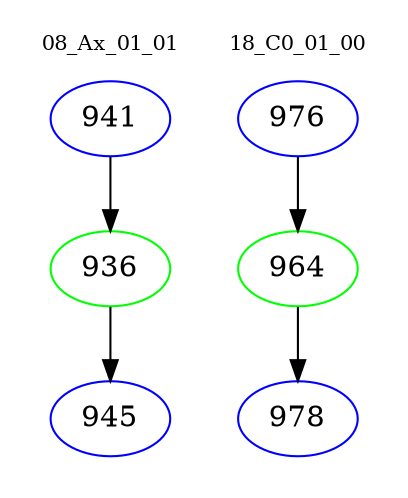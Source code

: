 digraph{
subgraph cluster_0 {
color = white
label = "08_Ax_01_01";
fontsize=10;
T0_941 [label="941", color="blue"]
T0_941 -> T0_936 [color="black"]
T0_936 [label="936", color="green"]
T0_936 -> T0_945 [color="black"]
T0_945 [label="945", color="blue"]
}
subgraph cluster_1 {
color = white
label = "18_C0_01_00";
fontsize=10;
T1_976 [label="976", color="blue"]
T1_976 -> T1_964 [color="black"]
T1_964 [label="964", color="green"]
T1_964 -> T1_978 [color="black"]
T1_978 [label="978", color="blue"]
}
}
